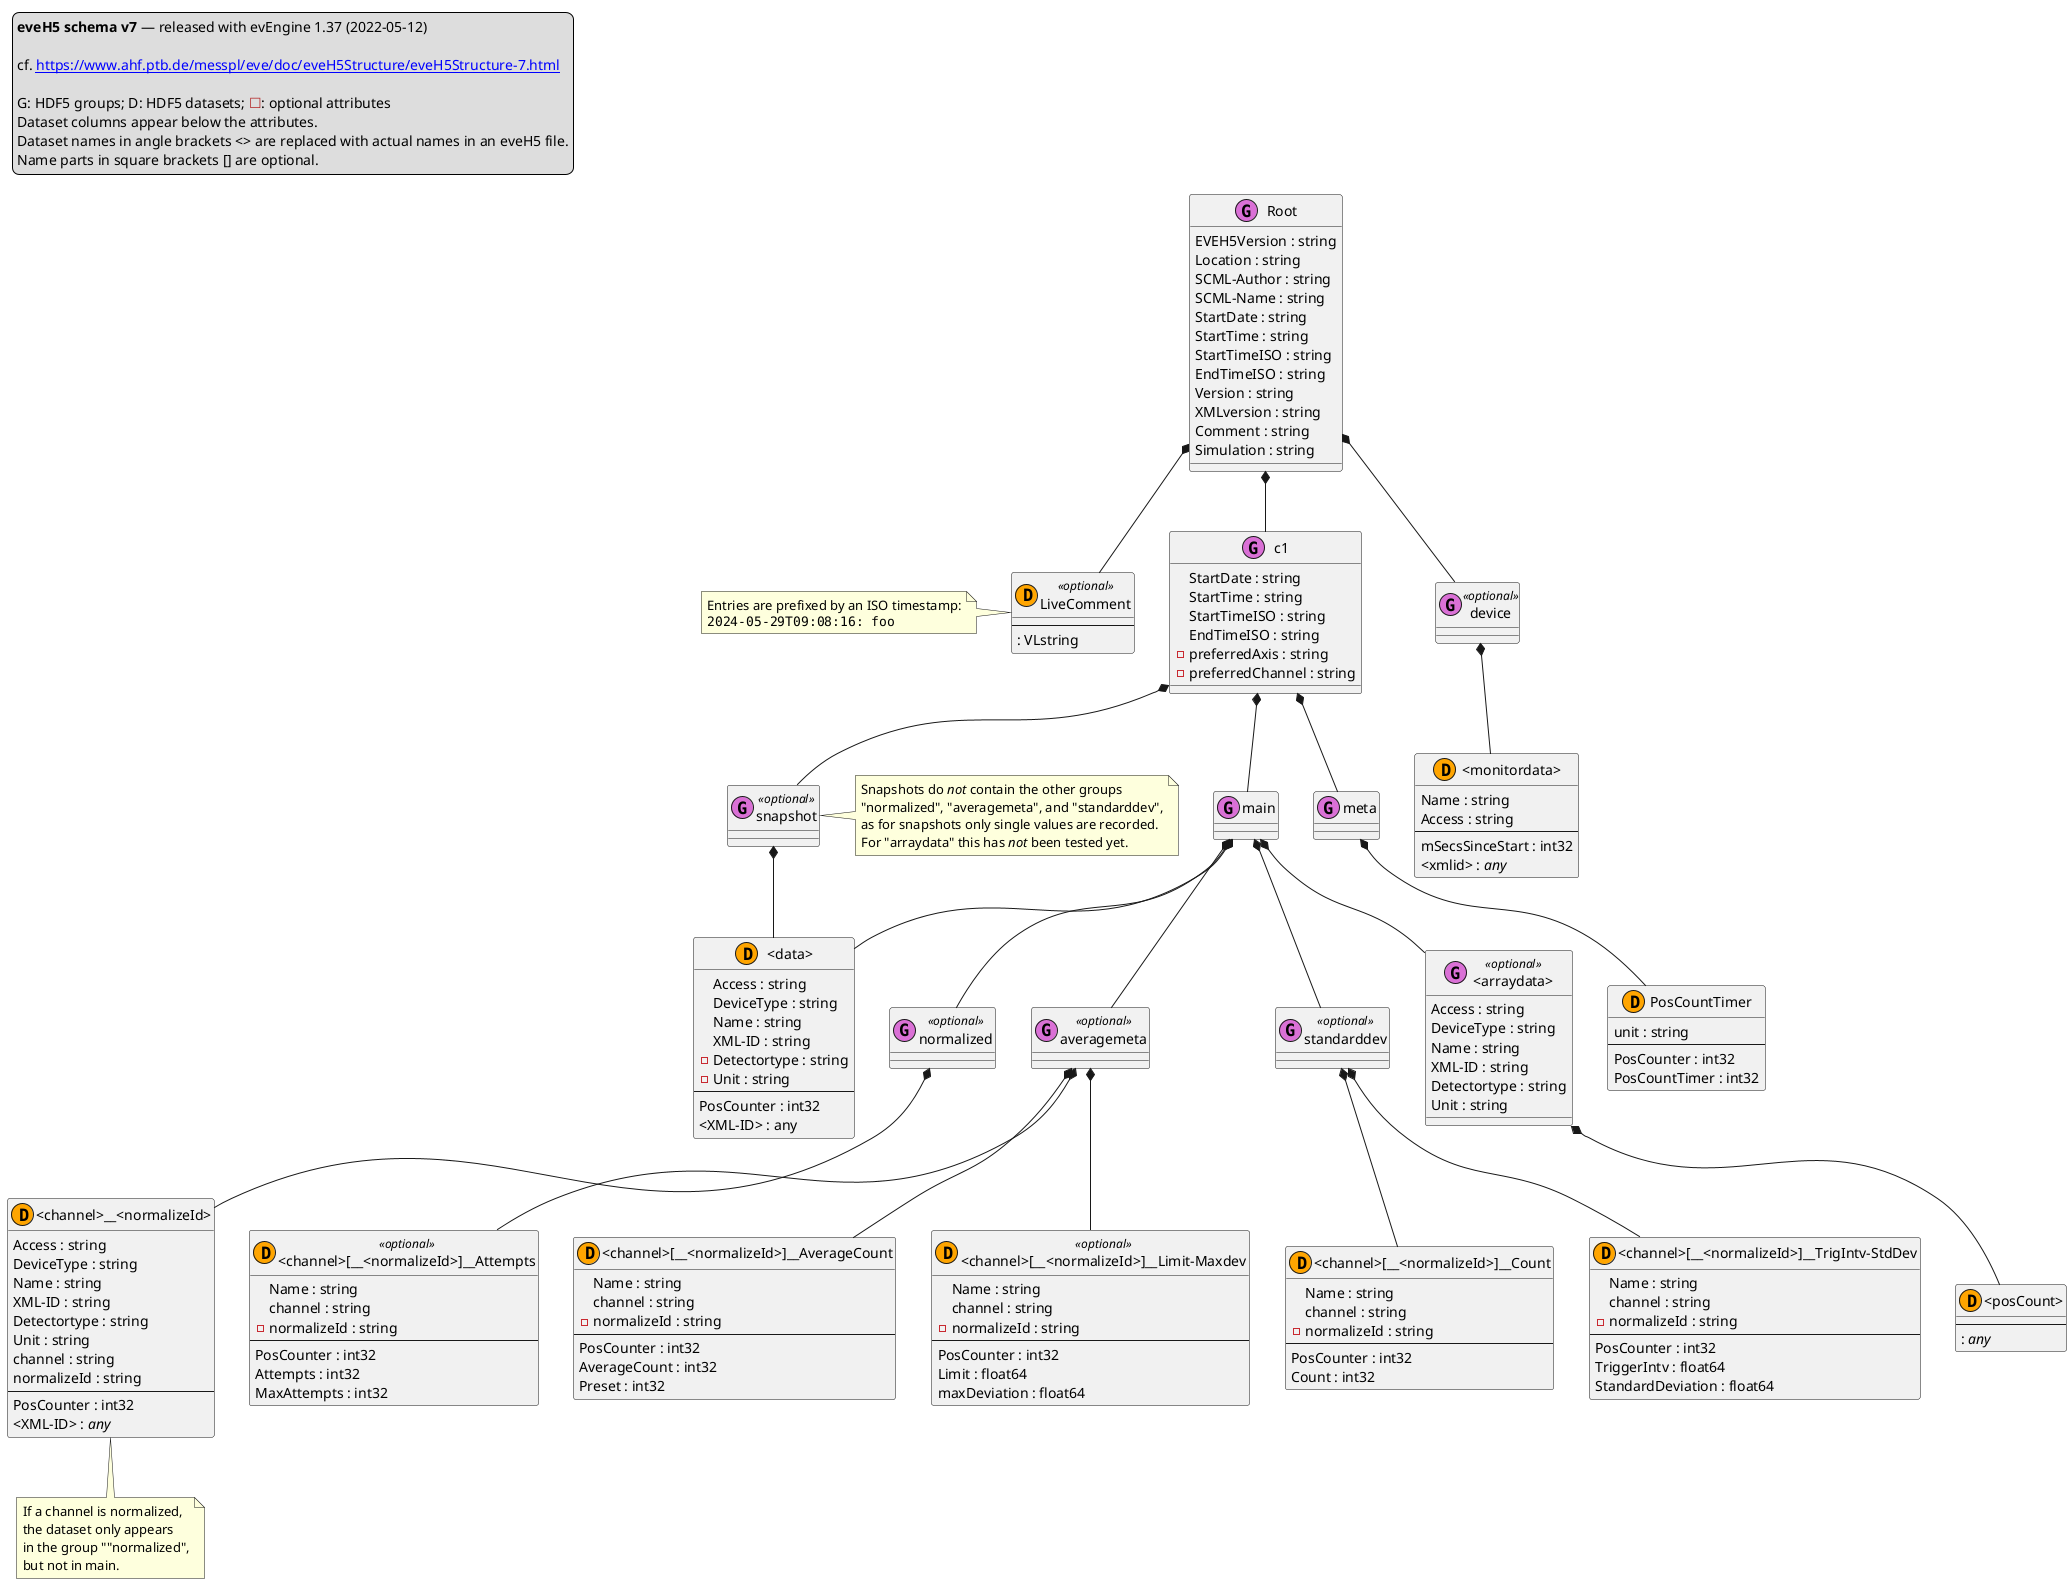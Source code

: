 @startuml
'https://plantuml.com/class-diagram

legend top left
    **eveH5 schema v7** <U+2014> released with evEngine 1.37 (2022-05-12)

    cf. [[https://www.ahf.ptb.de/messpl/eve/doc/eveH5Structure/eveH5Structure-7.html]]

    G: HDF5 groups; D: HDF5 datasets; <color:#firebrick><U+2610></color>: optional attributes
    Dataset columns appear below the attributes.
    Dataset names in angle brackets <> are replaced with actual names in an eveH5 file.
    Name parts in square brackets [] are optional.
endlegend

class Root << (G,orchid) >> {
    EVEH5Version : string
    Location : string
    SCML-Author : string
    SCML-Name : string
    StartDate : string
    StartTime : string
    StartTimeISO : string
    EndTimeISO : string
    Version : string
    XMLversion : string
    Comment : string
    Simulation : string
}

Root *-- LiveComment
Root *-- c1
Root *-- device

class LiveComment << (D,orange) >> <<optional>> {
    --
    : VLstring
}
note left of LiveComment
    Entries are prefixed by an ISO timestamp:
    ""2024-05-29T09:08:16: foo""
endnote

class c1 << (G,orchid) >> {
    StartDate : string
    StartTime : string
    StartTimeISO : string
    EndTimeISO : string
    - preferredAxis : string
    - preferredChannel : string
}

c1 *-- main
c1 *-- snapshot
c1 *-- meta

class device << (G,orchid) >> <<optional>> {
}

device *-- "<monitordata>"

class main << (G,orchid) >> {}

main *-- "<data>"
main *-- normalized
main *-- averagemeta
main *-- standarddev
main *-- "<arraydata>"

class snapshot << (G,orchid) >> <<optional>> {}

snapshot *-- "<data>"

note right of snapshot
    Snapshots do //not// contain the other groups
    "normalized", "averagemeta", and "standarddev",
    as for snapshots only single values are recorded.
    For "arraydata" this has //not// been tested yet.
endnote

class meta << (G,orchid) >> {}

meta *-- PosCountTimer

class "<data>" << (D,orange) >> {
    Access : string
    DeviceType : string
    Name : string
    XML-ID : string
    - Detectortype : string
    - Unit : string
    --
    PosCounter : int32
    <XML-ID> : any
}

class normalized << (G,orchid) >> <<optional>> {}

normalized *-- "<channel>__<normalizeId>"

class "<channel>__<normalizeId>" << (D,orange) >> {
    Access : string
    DeviceType : string
    Name : string
    XML-ID : string
    Detectortype : string
    Unit : string
    channel : string
    normalizeId : string
    --
    PosCounter : int32
    <XML-ID> : <i>any</i>
}

note bottom of "<channel>__<normalizeId>"
    If a channel is normalized,
    the dataset only appears
    in the group ""normalized",
    but not in main.
end note

class averagemeta << (G,orchid) >> <<optional>> {}

averagemeta *-- "<channel>[__<normalizeId>]__Attempts"
averagemeta *-- "<channel>[__<normalizeId>]__AverageCount"
averagemeta *-- "<channel>[__<normalizeId>]__Limit-Maxdev"

class "<channel>[__<normalizeId>]__Attempts" << (D,orange) >> <<optional>> {
    Name : string
    channel : string
    - normalizeId : string
    --
    PosCounter : int32
    Attempts : int32
    MaxAttempts : int32
}

class "<channel>[__<normalizeId>]__AverageCount" << (D,orange) >> {
    Name : string
    channel : string
    - normalizeId : string
    --
    PosCounter : int32
    AverageCount : int32
    Preset : int32
}

class "<channel>[__<normalizeId>]__Limit-Maxdev" << (D,orange) >> <<optional>> {
    Name : string
    channel : string
    - normalizeId : string
    --
    PosCounter : int32
    Limit : float64
    maxDeviation : float64
}

class standarddev << (G,orchid) >> <<optional>> {}

standarddev *-- "<channel>[__<normalizeId>]__Count"
standarddev *-- "<channel>[__<normalizeId>]__TrigIntv-StdDev"

class "<channel>[__<normalizeId>]__Count" << (D,orange) >> {
    Name : string
    channel : string
    - normalizeId : string
    --
    PosCounter : int32
    Count : int32
}

class "<channel>[__<normalizeId>]__TrigIntv-StdDev" << (D,orange) >> {
    Name : string
    channel : string
    - normalizeId : string
    --
    PosCounter : int32
    TriggerIntv : float64
    StandardDeviation : float64
}

class "<arraydata>" << (G,orchid) >> <<optional>> {
    Access : string
    DeviceType : string
    Name : string
    XML-ID : string
    Detectortype : string
    Unit : string
}

"<arraydata>" *-- "<posCount>"

class "<posCount>" << (D,orange) >> {
  --
  : <i>any</i>
}

class PosCountTimer << (D,orange) >> {
    unit : string
    --
    PosCounter : int32
    PosCountTimer : int32
}

class "<monitordata>" << (D,orange) >> {
    Name : string
    Access : string
    --
    mSecsSinceStart : int32
    <xmlid> : <i>any</i>
}

@enduml
